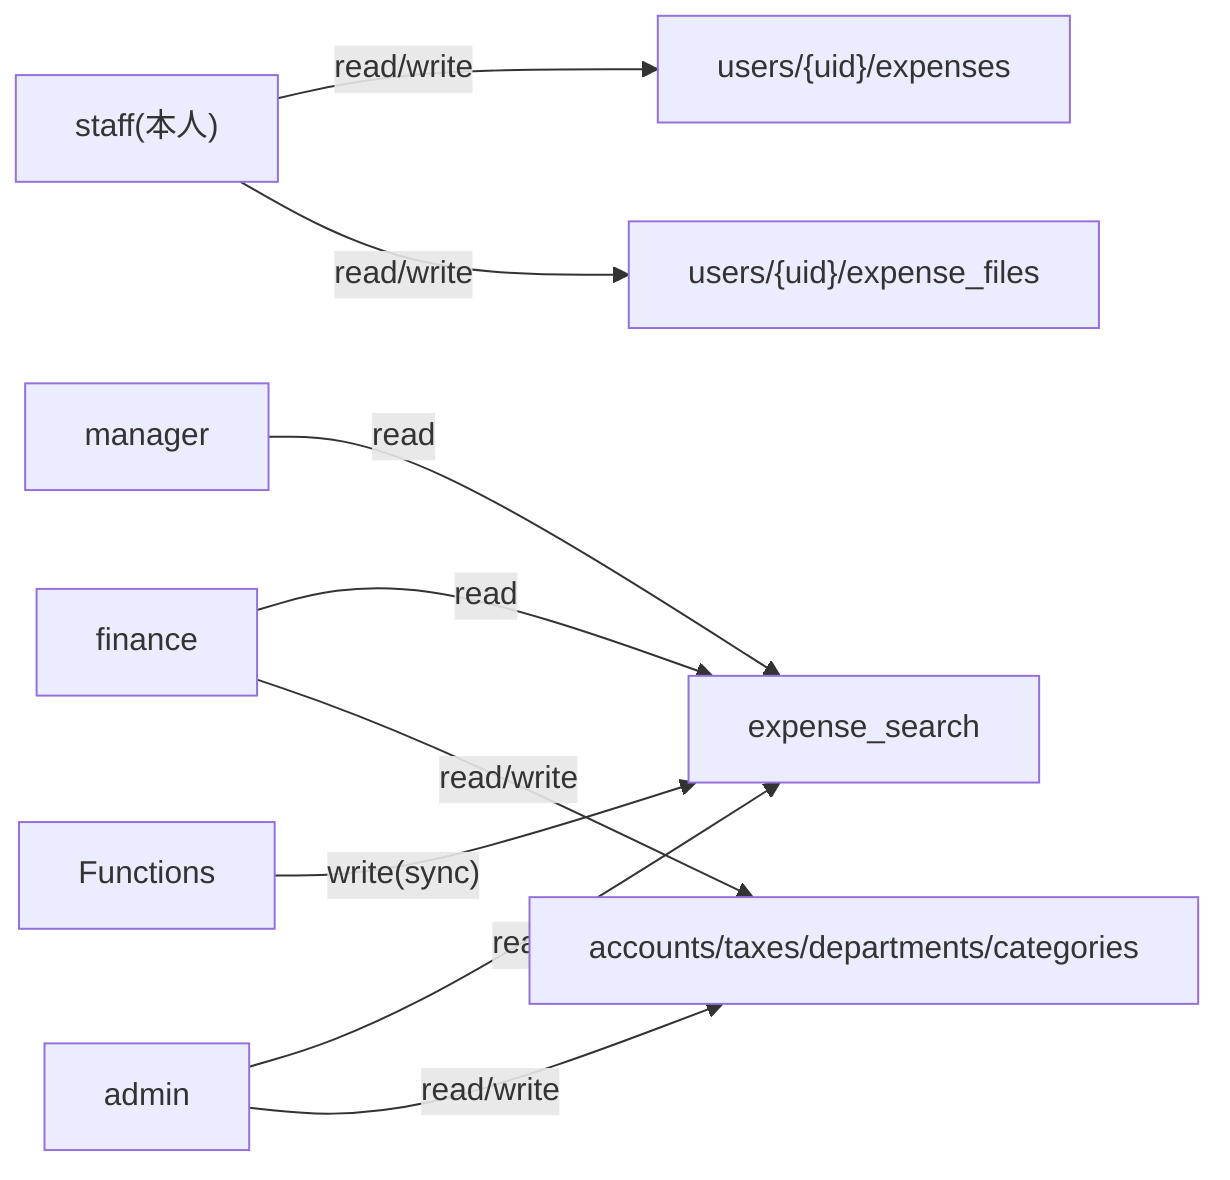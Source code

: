 flowchart LR
  Staff["staff(本人)"] -- read/write --> UExp["users/{uid}/expenses"]
  Staff -- read/write --> UFiles["users/{uid}/expense_files"]
  Manager["manager"] -- read --> Search["expense_search"]
  Finance["finance"] -- read --> Search
  Admin["admin"] -- read --> Search
  Finance -- read/write --> Masters["accounts/taxes/departments/categories"]
  Admin -- read/write --> Masters
  Functions["Functions"] -- write(sync) --> Search